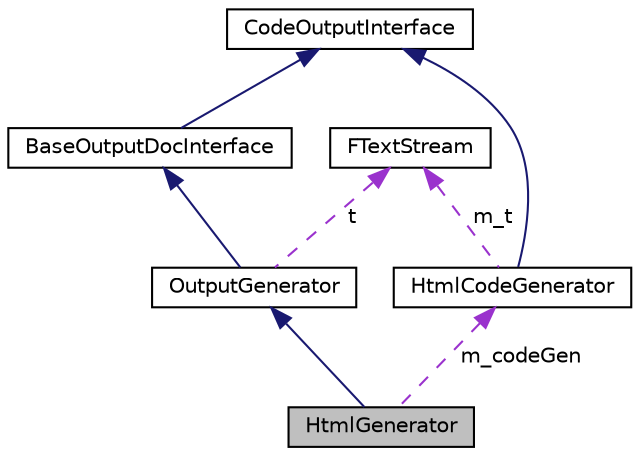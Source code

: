 digraph "HtmlGenerator"
{
 // INTERACTIVE_SVG=YES
  edge [fontname="Helvetica",fontsize="10",labelfontname="Helvetica",labelfontsize="10"];
  node [fontname="Helvetica",fontsize="10",shape=record];
  Node4 [label="HtmlGenerator",height=0.2,width=0.4,color="black", fillcolor="grey75", style="filled", fontcolor="black"];
  Node5 -> Node4 [dir="back",color="midnightblue",fontsize="10",style="solid",fontname="Helvetica"];
  Node5 [label="OutputGenerator",height=0.2,width=0.4,color="black", fillcolor="white", style="filled",URL="$d3/d8e/class_output_generator.html",tooltip="Abstract output generator. "];
  Node6 -> Node5 [dir="back",color="midnightblue",fontsize="10",style="solid",fontname="Helvetica"];
  Node6 [label="BaseOutputDocInterface",height=0.2,width=0.4,color="black", fillcolor="white", style="filled",URL="$df/d27/class_base_output_doc_interface.html",tooltip="Base Interface used for generating output outside of the comment blocks. "];
  Node7 -> Node6 [dir="back",color="midnightblue",fontsize="10",style="solid",fontname="Helvetica"];
  Node7 [label="CodeOutputInterface",height=0.2,width=0.4,color="black", fillcolor="white", style="filled",URL="$d5/d9c/class_code_output_interface.html",tooltip="Output interface for code parser. "];
  Node8 -> Node5 [dir="back",color="darkorchid3",fontsize="10",style="dashed",label=" t" ,fontname="Helvetica"];
  Node8 [label="FTextStream",height=0.2,width=0.4,color="black", fillcolor="white", style="filled",URL="$dc/d3c/class_f_text_stream.html",tooltip="Simplified and optimized version of QTextStream. "];
  Node9 -> Node4 [dir="back",color="darkorchid3",fontsize="10",style="dashed",label=" m_codeGen" ,fontname="Helvetica"];
  Node9 [label="HtmlCodeGenerator",height=0.2,width=0.4,color="black", fillcolor="white", style="filled",URL="$da/db6/class_html_code_generator.html"];
  Node7 -> Node9 [dir="back",color="midnightblue",fontsize="10",style="solid",fontname="Helvetica"];
  Node8 -> Node9 [dir="back",color="darkorchid3",fontsize="10",style="dashed",label=" m_t" ,fontname="Helvetica"];
}
